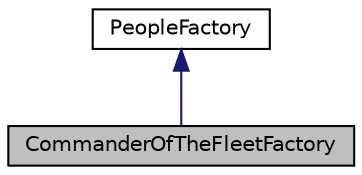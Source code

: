 digraph "CommanderOfTheFleetFactory"
{
  edge [fontname="Helvetica",fontsize="10",labelfontname="Helvetica",labelfontsize="10"];
  node [fontname="Helvetica",fontsize="10",shape=record];
  Node0 [label="CommanderOfTheFleetFactory",height=0.2,width=0.4,color="black", fillcolor="grey75", style="filled", fontcolor="black"];
  Node1 -> Node0 [dir="back",color="midnightblue",fontsize="10",style="solid",fontname="Helvetica"];
  Node1 [label="PeopleFactory",height=0.2,width=0.4,color="black", fillcolor="white", style="filled",URL="$classPeopleFactory.html",tooltip="People Factory class. "];
}
